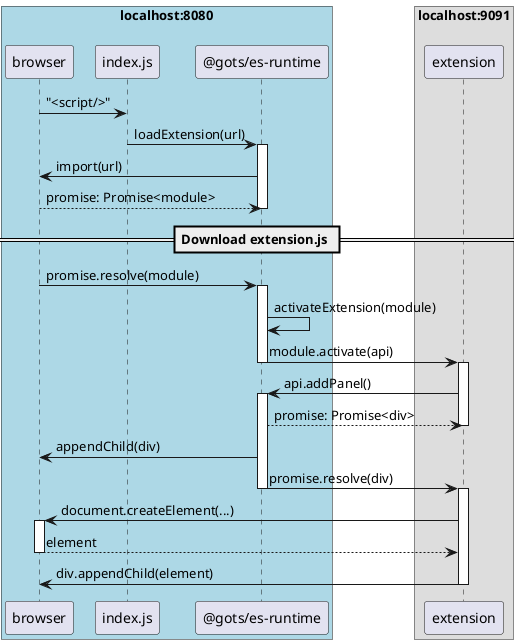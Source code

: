 @startuml

box "localhost:8080\n" #LightBlue
participant browser as index.html
index.html -> index.js : "<script/>"
participant "@gots/es-runtime" as runtime
index.js -> runtime : loadExtension(url)
activate runtime
end box

box "localhost:9091"
participant extension as extension
end box

runtime -> index.html : import(url)
runtime <-- index.html : promise: Promise<module>
deactivate runtime

== Download extension.js ==
index.html -> runtime : promise.resolve(module)

activate runtime
runtime -> runtime : activateExtension(module)
runtime -> extension : module.activate(api)
deactivate runtime
activate extension

extension -> runtime : api.addPanel()
activate runtime
extension <-- runtime : promise: Promise<div>
deactivate extension

runtime -> index.html : appendChild(div)
runtime -> extension : promise.resolve(div)
deactivate runtime

activate extension
extension -> index.html : document.createElement(...)
activate index.html
index.html --> extension : element
deactivate index.html
extension -> index.html : div.appendChild(element)
deactivate extension

@enduml